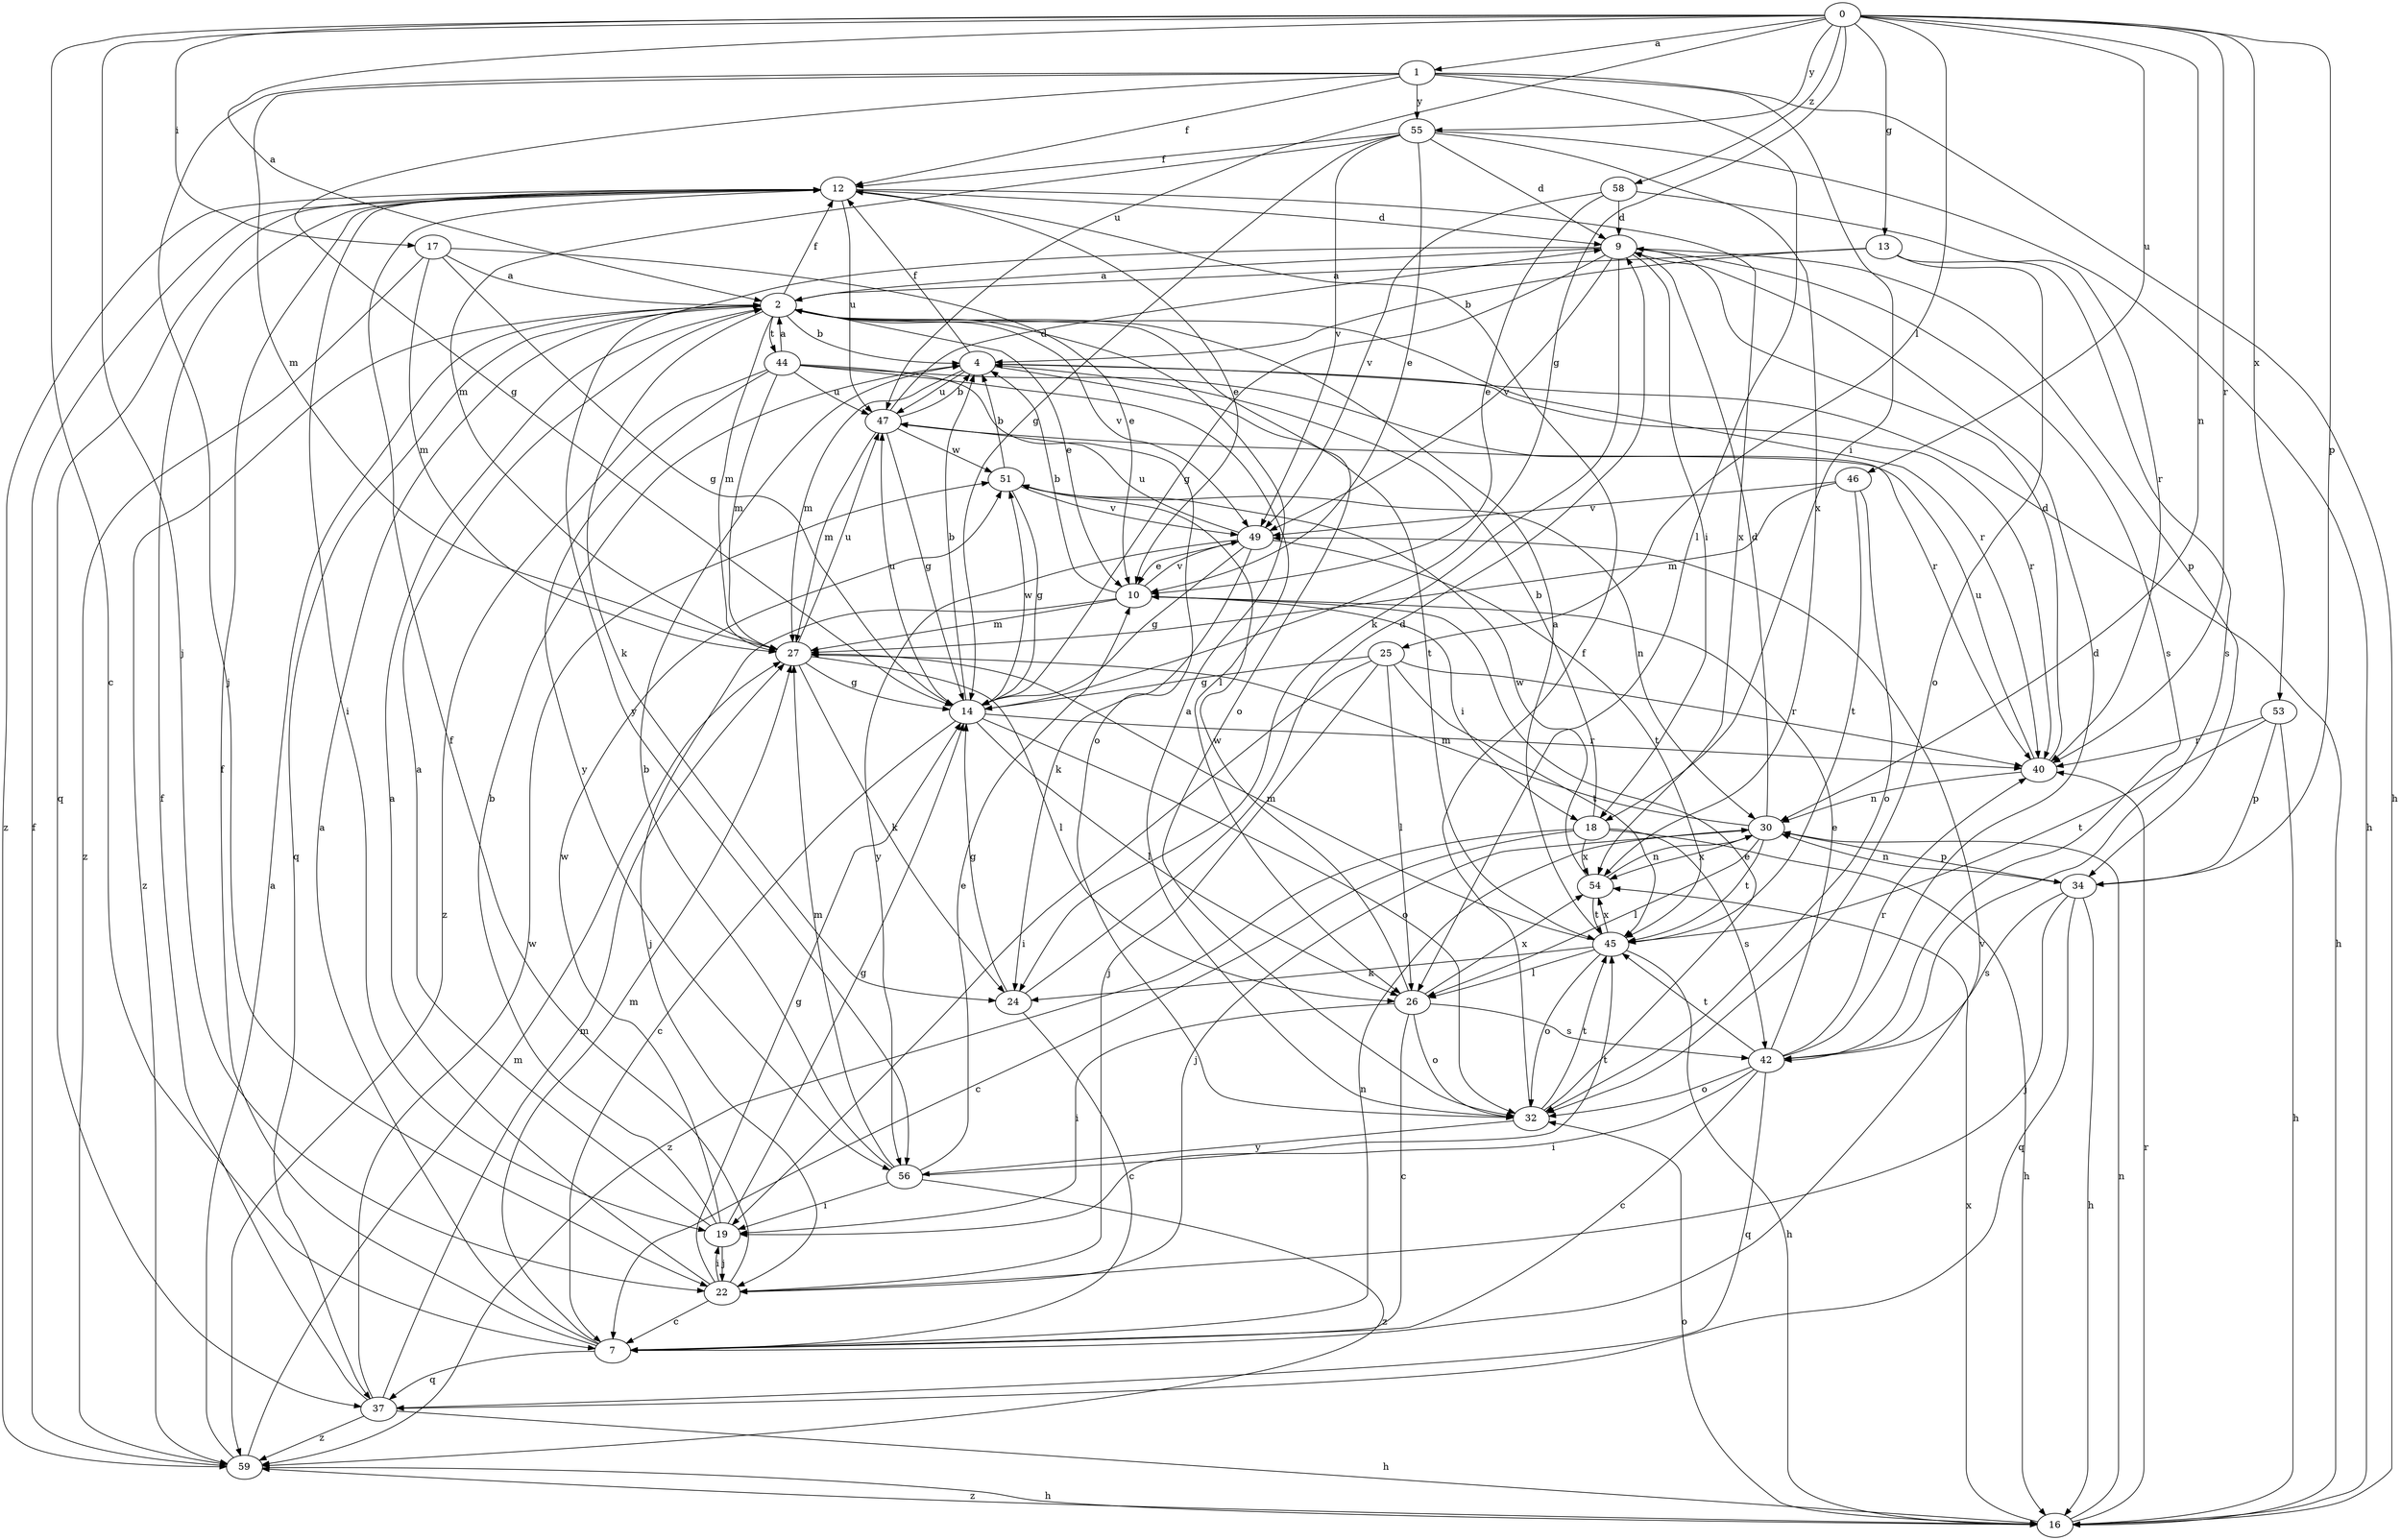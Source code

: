 strict digraph  {
0;
1;
2;
4;
7;
9;
10;
12;
13;
14;
16;
17;
18;
19;
22;
24;
25;
26;
27;
30;
32;
34;
37;
40;
42;
44;
45;
46;
47;
49;
51;
53;
54;
55;
56;
58;
59;
0 -> 1  [label=a];
0 -> 2  [label=a];
0 -> 7  [label=c];
0 -> 13  [label=g];
0 -> 14  [label=g];
0 -> 17  [label=i];
0 -> 22  [label=j];
0 -> 25  [label=l];
0 -> 30  [label=n];
0 -> 34  [label=p];
0 -> 40  [label=r];
0 -> 46  [label=u];
0 -> 47  [label=u];
0 -> 53  [label=x];
0 -> 55  [label=y];
0 -> 58  [label=z];
1 -> 12  [label=f];
1 -> 14  [label=g];
1 -> 16  [label=h];
1 -> 18  [label=i];
1 -> 22  [label=j];
1 -> 26  [label=l];
1 -> 27  [label=m];
1 -> 55  [label=y];
2 -> 4  [label=b];
2 -> 10  [label=e];
2 -> 12  [label=f];
2 -> 24  [label=k];
2 -> 27  [label=m];
2 -> 32  [label=o];
2 -> 37  [label=q];
2 -> 40  [label=r];
2 -> 44  [label=t];
2 -> 49  [label=v];
2 -> 59  [label=z];
4 -> 12  [label=f];
4 -> 16  [label=h];
4 -> 27  [label=m];
4 -> 40  [label=r];
4 -> 45  [label=t];
4 -> 47  [label=u];
7 -> 2  [label=a];
7 -> 12  [label=f];
7 -> 27  [label=m];
7 -> 30  [label=n];
7 -> 37  [label=q];
7 -> 49  [label=v];
9 -> 2  [label=a];
9 -> 14  [label=g];
9 -> 18  [label=i];
9 -> 24  [label=k];
9 -> 34  [label=p];
9 -> 42  [label=s];
9 -> 49  [label=v];
9 -> 56  [label=y];
10 -> 4  [label=b];
10 -> 18  [label=i];
10 -> 22  [label=j];
10 -> 27  [label=m];
10 -> 49  [label=v];
12 -> 9  [label=d];
12 -> 10  [label=e];
12 -> 19  [label=i];
12 -> 37  [label=q];
12 -> 47  [label=u];
12 -> 54  [label=x];
12 -> 59  [label=z];
13 -> 2  [label=a];
13 -> 4  [label=b];
13 -> 32  [label=o];
13 -> 42  [label=s];
14 -> 4  [label=b];
14 -> 7  [label=c];
14 -> 26  [label=l];
14 -> 32  [label=o];
14 -> 40  [label=r];
14 -> 47  [label=u];
14 -> 51  [label=w];
16 -> 30  [label=n];
16 -> 32  [label=o];
16 -> 40  [label=r];
16 -> 54  [label=x];
16 -> 59  [label=z];
17 -> 2  [label=a];
17 -> 10  [label=e];
17 -> 14  [label=g];
17 -> 27  [label=m];
17 -> 59  [label=z];
18 -> 4  [label=b];
18 -> 7  [label=c];
18 -> 16  [label=h];
18 -> 42  [label=s];
18 -> 54  [label=x];
18 -> 59  [label=z];
19 -> 2  [label=a];
19 -> 4  [label=b];
19 -> 14  [label=g];
19 -> 22  [label=j];
19 -> 51  [label=w];
22 -> 2  [label=a];
22 -> 7  [label=c];
22 -> 12  [label=f];
22 -> 14  [label=g];
22 -> 19  [label=i];
24 -> 7  [label=c];
24 -> 9  [label=d];
24 -> 14  [label=g];
25 -> 14  [label=g];
25 -> 19  [label=i];
25 -> 22  [label=j];
25 -> 26  [label=l];
25 -> 40  [label=r];
25 -> 45  [label=t];
26 -> 7  [label=c];
26 -> 19  [label=i];
26 -> 32  [label=o];
26 -> 42  [label=s];
26 -> 51  [label=w];
26 -> 54  [label=x];
27 -> 14  [label=g];
27 -> 24  [label=k];
27 -> 26  [label=l];
27 -> 47  [label=u];
30 -> 9  [label=d];
30 -> 22  [label=j];
30 -> 26  [label=l];
30 -> 27  [label=m];
30 -> 34  [label=p];
30 -> 45  [label=t];
30 -> 54  [label=x];
32 -> 2  [label=a];
32 -> 10  [label=e];
32 -> 12  [label=f];
32 -> 45  [label=t];
32 -> 56  [label=y];
34 -> 16  [label=h];
34 -> 22  [label=j];
34 -> 30  [label=n];
34 -> 37  [label=q];
34 -> 42  [label=s];
37 -> 12  [label=f];
37 -> 16  [label=h];
37 -> 27  [label=m];
37 -> 51  [label=w];
37 -> 59  [label=z];
40 -> 9  [label=d];
40 -> 30  [label=n];
40 -> 47  [label=u];
42 -> 7  [label=c];
42 -> 9  [label=d];
42 -> 10  [label=e];
42 -> 19  [label=i];
42 -> 32  [label=o];
42 -> 37  [label=q];
42 -> 40  [label=r];
42 -> 45  [label=t];
44 -> 2  [label=a];
44 -> 26  [label=l];
44 -> 27  [label=m];
44 -> 32  [label=o];
44 -> 40  [label=r];
44 -> 47  [label=u];
44 -> 56  [label=y];
44 -> 59  [label=z];
45 -> 2  [label=a];
45 -> 16  [label=h];
45 -> 24  [label=k];
45 -> 26  [label=l];
45 -> 27  [label=m];
45 -> 32  [label=o];
45 -> 54  [label=x];
46 -> 27  [label=m];
46 -> 32  [label=o];
46 -> 45  [label=t];
46 -> 49  [label=v];
47 -> 4  [label=b];
47 -> 9  [label=d];
47 -> 14  [label=g];
47 -> 27  [label=m];
47 -> 51  [label=w];
49 -> 10  [label=e];
49 -> 14  [label=g];
49 -> 24  [label=k];
49 -> 45  [label=t];
49 -> 47  [label=u];
49 -> 56  [label=y];
51 -> 4  [label=b];
51 -> 14  [label=g];
51 -> 30  [label=n];
51 -> 49  [label=v];
53 -> 16  [label=h];
53 -> 34  [label=p];
53 -> 40  [label=r];
53 -> 45  [label=t];
54 -> 30  [label=n];
54 -> 45  [label=t];
54 -> 51  [label=w];
55 -> 9  [label=d];
55 -> 10  [label=e];
55 -> 12  [label=f];
55 -> 14  [label=g];
55 -> 16  [label=h];
55 -> 27  [label=m];
55 -> 49  [label=v];
55 -> 54  [label=x];
56 -> 4  [label=b];
56 -> 10  [label=e];
56 -> 19  [label=i];
56 -> 27  [label=m];
56 -> 45  [label=t];
56 -> 59  [label=z];
58 -> 9  [label=d];
58 -> 10  [label=e];
58 -> 40  [label=r];
58 -> 49  [label=v];
59 -> 2  [label=a];
59 -> 12  [label=f];
59 -> 16  [label=h];
59 -> 27  [label=m];
}
